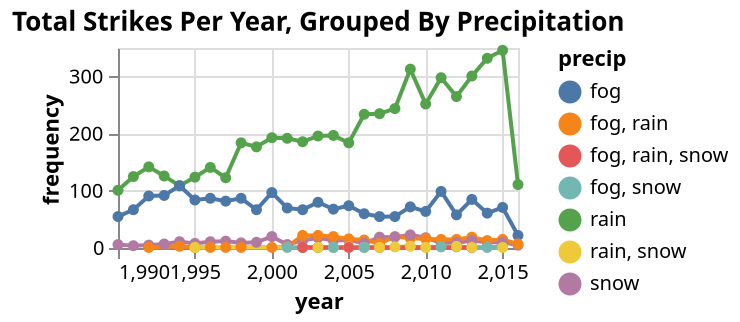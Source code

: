 {
  "$schema": "https://vega.github.io/schema/vega-lite/v5.json",
  "description": "Stock prices of 5 Tech Companies over Time.",
  "title": "Total Strikes Per Year, Grouped By Precipitation",
  "data": {"values": [{"year":1990,"precip":"fog","frequency":55},{"year":1990,"precip":"rain","frequency":101},{"year":1990,"precip":"snow","frequency":6},{"year":1991,"precip":"rain","frequency":125},{"year":1991,"precip":"fog","frequency":67},{"year":1991,"precip":"snow","frequency":4},{"year":1992,"precip":"rain","frequency":142},{"year":1992,"precip":"fog","frequency":91},{"year":1992,"precip":"snow","frequency":5},{"year":1992,"precip":"fog, rain","frequency":1},{"year":1993,"precip":"fog","frequency":92},{"year":1993,"precip":"rain","frequency":126},{"year":1993,"precip":"snow","frequency":7},{"year":1994,"precip":"rain","frequency":109},{"year":1994,"precip":"snow","frequency":11},{"year":1994,"precip":"fog","frequency":109},{"year":1994,"precip":"fog, rain","frequency":3},{"year":1995,"precip":"fog","frequency":84},{"year":1995,"precip":"rain","frequency":124},{"year":1995,"precip":"snow","frequency":8},{"year":1995,"precip":"fog, rain","frequency":1},{"year":1995,"precip":"rain, snow","frequency":1},{"year":1996,"precip":"fog","frequency":87},{"year":1996,"precip":"rain","frequency":141},{"year":1996,"precip":"snow","frequency":11},{"year":1996,"precip":"fog, rain","frequency":1},{"year":1997,"precip":"rain","frequency":123},{"year":1997,"precip":"fog","frequency":82},{"year":1997,"precip":"snow","frequency":12},{"year":1997,"precip":"fog, rain","frequency":1},{"year":1998,"precip":"fog","frequency":87},{"year":1998,"precip":"rain","frequency":184},{"year":1998,"precip":"snow","frequency":9},{"year":1998,"precip":"fog, rain","frequency":1},{"year":1999,"precip":"rain","frequency":177},{"year":1999,"precip":"fog","frequency":67},{"year":1999,"precip":"snow","frequency":10},{"year":2000,"precip":"fog","frequency":97},{"year":2000,"precip":"rain","frequency":193},{"year":2000,"precip":"snow","frequency":20},{"year":2000,"precip":"fog, rain","frequency":1},{"year":2001,"precip":"rain","frequency":192},{"year":2001,"precip":"snow","frequency":6},{"year":2001,"precip":"fog","frequency":70},{"year":2001,"precip":"fog, rain","frequency":2},{"year":2001,"precip":"fog, snow","frequency":1},{"year":2002,"precip":"rain","frequency":186},{"year":2002,"precip":"fog","frequency":67},{"year":2002,"precip":"snow","frequency":13},{"year":2002,"precip":"fog, rain","frequency":22},{"year":2002,"precip":"rain, snow","frequency":1},{"year":2002,"precip":"fog, snow","frequency":1},{"year":2002,"precip":"fog, rain, snow","frequency":1},{"year":2003,"precip":"rain","frequency":196},{"year":2003,"precip":"snow","frequency":18},{"year":2003,"precip":"fog, rain","frequency":22},{"year":2003,"precip":"fog, rain, snow","frequency":1},{"year":2003,"precip":"fog","frequency":80},{"year":2003,"precip":"rain, snow","frequency":1},{"year":2004,"precip":"rain","frequency":197},{"year":2004,"precip":"fog","frequency":68},{"year":2004,"precip":"snow","frequency":13},{"year":2004,"precip":"rain, snow","frequency":1},{"year":2004,"precip":"fog, rain","frequency":20},{"year":2004,"precip":"fog, snow","frequency":1},{"year":2005,"precip":"fog","frequency":74},{"year":2005,"precip":"rain","frequency":184},{"year":2005,"precip":"snow","frequency":14},{"year":2005,"precip":"fog, rain","frequency":16},{"year":2005,"precip":"rain, snow","frequency":2},{"year":2005,"precip":"fog, rain, snow","frequency":1},{"year":2006,"precip":"rain","frequency":234},{"year":2006,"precip":"fog","frequency":60},{"year":2006,"precip":"fog, rain","frequency":14},{"year":2006,"precip":"snow","frequency":8},{"year":2006,"precip":"rain, snow","frequency":1},{"year":2006,"precip":"fog, snow","frequency":1},{"year":2007,"precip":"rain","frequency":235},{"year":2007,"precip":"fog","frequency":55},{"year":2007,"precip":"snow","frequency":19},{"year":2007,"precip":"fog, rain, snow","frequency":1},{"year":2007,"precip":"fog, rain","frequency":8},{"year":2007,"precip":"rain, snow","frequency":1},{"year":2008,"precip":"fog","frequency":55},{"year":2008,"precip":"fog, rain","frequency":20},{"year":2008,"precip":"rain","frequency":244},{"year":2008,"precip":"snow","frequency":19},{"year":2008,"precip":"rain, snow","frequency":2},{"year":2009,"precip":"fog","frequency":72},{"year":2009,"precip":"rain","frequency":313},{"year":2009,"precip":"fog, rain","frequency":17},{"year":2009,"precip":"snow","frequency":23},{"year":2009,"precip":"rain, snow","frequency":3},{"year":2010,"precip":"fog","frequency":64},{"year":2010,"precip":"rain","frequency":252},{"year":2010,"precip":"snow","frequency":18},{"year":2010,"precip":"fog, rain","frequency":16},{"year":2010,"precip":"rain, snow","frequency":1},{"year":2011,"precip":"fog","frequency":99},{"year":2011,"precip":"rain","frequency":298},{"year":2011,"precip":"snow","frequency":9},{"year":2011,"precip":"fog, rain","frequency":15},{"year":2011,"precip":"fog, snow","frequency":2},{"year":2012,"precip":"fog","frequency":58},{"year":2012,"precip":"rain","frequency":265},{"year":2012,"precip":"fog, snow","frequency":2},{"year":2012,"precip":"fog, rain","frequency":15},{"year":2012,"precip":"snow","frequency":9},{"year":2012,"precip":"rain, snow","frequency":3},{"year":2013,"precip":"rain","frequency":301},{"year":2013,"precip":"fog","frequency":85},{"year":2013,"precip":"fog, rain","frequency":19},{"year":2013,"precip":"snow","frequency":13},{"year":2013,"precip":"fog, rain, snow","frequency":1},{"year":2013,"precip":"rain, snow","frequency":1},{"year":2014,"precip":"fog","frequency":61},{"year":2014,"precip":"rain","frequency":332},{"year":2014,"precip":"snow","frequency":10},{"year":2014,"precip":"fog, rain","frequency":13},{"year":2014,"precip":"fog, snow","frequency":1},{"year":2015,"precip":"fog","frequency":71},{"year":2015,"precip":"rain","frequency":346},{"year":2015,"precip":"fog, rain","frequency":15},{"year":2015,"precip":"fog, snow","frequency":3},{"year":2015,"precip":"snow","frequency":10},{"year":2015,"precip":"rain, snow","frequency":1},{"year":2016,"precip":"rain","frequency":111},{"year":2016,"precip":"snow","frequency":5},{"year":2016,"precip":"fog","frequency":22},{"year":2016,"precip":"fog, rain","frequency":7}]},
  "height": 100,
  "mark": {
    "type": "line",
    "point": true
  },
  "encoding": {
    "x": {"field": "year", "type": "quantitative"},
    "y": {"field": "frequency", "type": "quantitative"},
    "color": {"field": "precip", "type": "nominal"}
  }
}
